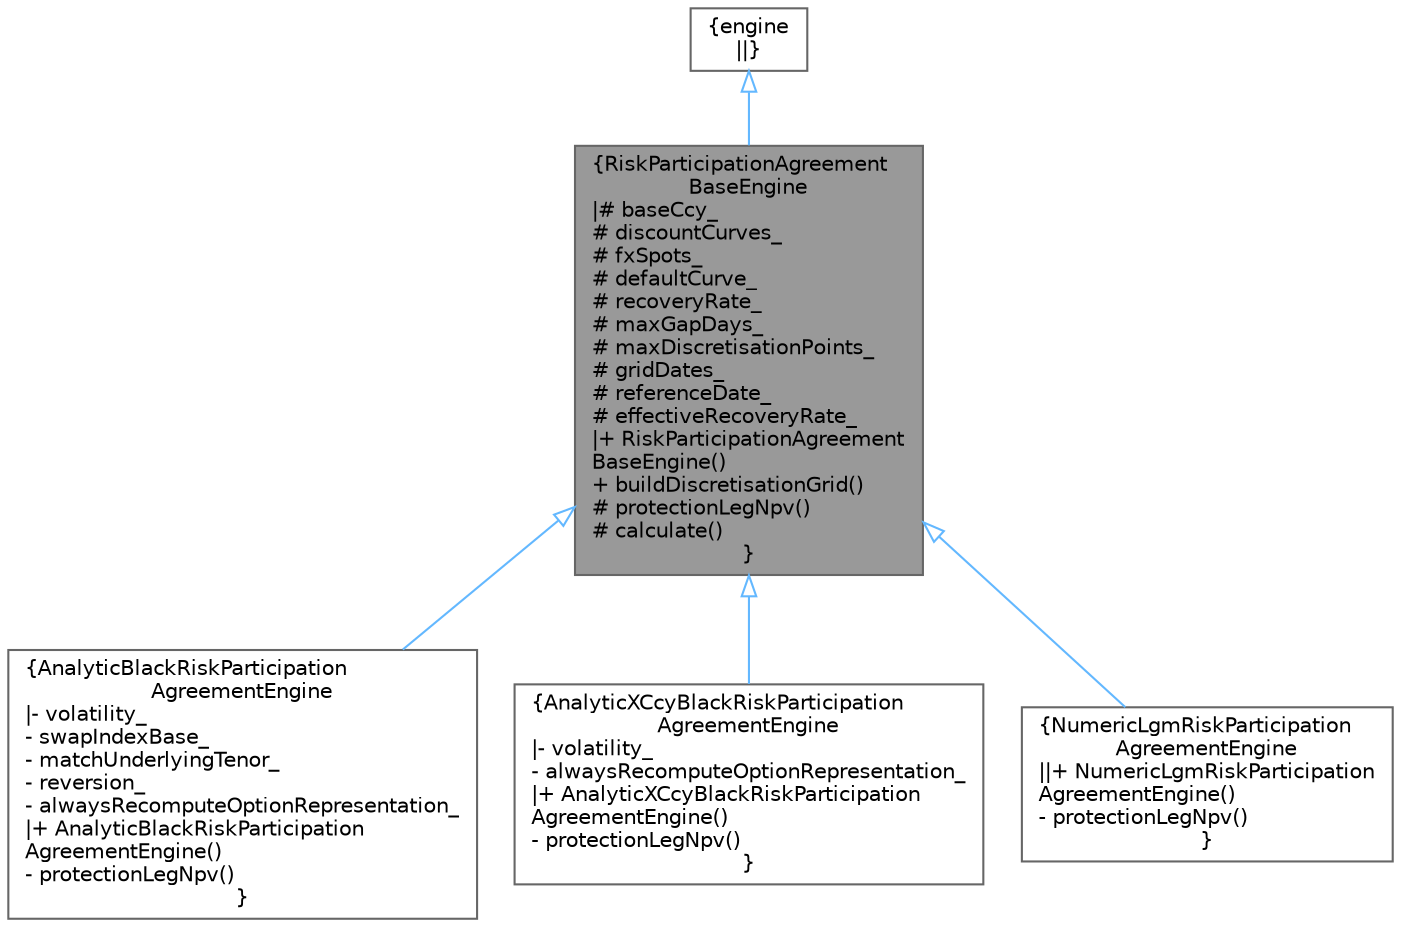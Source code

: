 digraph "RiskParticipationAgreementBaseEngine"
{
 // INTERACTIVE_SVG=YES
 // LATEX_PDF_SIZE
  bgcolor="transparent";
  edge [fontname=Helvetica,fontsize=10,labelfontname=Helvetica,labelfontsize=10];
  node [fontname=Helvetica,fontsize=10,shape=box,height=0.2,width=0.4];
  Node1 [label="{RiskParticipationAgreement\lBaseEngine\n|# baseCcy_\l# discountCurves_\l# fxSpots_\l# defaultCurve_\l# recoveryRate_\l# maxGapDays_\l# maxDiscretisationPoints_\l# gridDates_\l# referenceDate_\l# effectiveRecoveryRate_\l|+ RiskParticipationAgreement\lBaseEngine()\l+ buildDiscretisationGrid()\l# protectionLegNpv()\l# calculate()\l}",height=0.2,width=0.4,color="gray40", fillcolor="grey60", style="filled", fontcolor="black",tooltip=" "];
  Node2 -> Node1 [dir="back",color="steelblue1",style="solid",arrowtail="onormal"];
  Node2 [label="{engine\n||}",height=0.2,width=0.4,color="gray40", fillcolor="white", style="filled",URL="C:/dev/ORE/documentation/QuantExt/doc/quantext.tag$class_quant_ext_1_1_risk_participation_agreement_1_1engine.html",tooltip=" "];
  Node1 -> Node3 [dir="back",color="steelblue1",style="solid",arrowtail="onormal"];
  Node3 [label="{AnalyticBlackRiskParticipation\lAgreementEngine\n|- volatility_\l- swapIndexBase_\l- matchUnderlyingTenor_\l- reversion_\l- alwaysRecomputeOptionRepresentation_\l|+ AnalyticBlackRiskParticipation\lAgreementEngine()\l- protectionLegNpv()\l}",height=0.2,width=0.4,color="gray40", fillcolor="white", style="filled",URL="$classore_1_1data_1_1_analytic_black_risk_participation_agreement_engine.html",tooltip=" "];
  Node1 -> Node4 [dir="back",color="steelblue1",style="solid",arrowtail="onormal"];
  Node4 [label="{AnalyticXCcyBlackRiskParticipation\lAgreementEngine\n|- volatility_\l- alwaysRecomputeOptionRepresentation_\l|+ AnalyticXCcyBlackRiskParticipation\lAgreementEngine()\l- protectionLegNpv()\l}",height=0.2,width=0.4,color="gray40", fillcolor="white", style="filled",URL="$classore_1_1data_1_1_analytic_x_ccy_black_risk_participation_agreement_engine.html",tooltip=" "];
  Node1 -> Node5 [dir="back",color="steelblue1",style="solid",arrowtail="onormal"];
  Node5 [label="{NumericLgmRiskParticipation\lAgreementEngine\n||+ NumericLgmRiskParticipation\lAgreementEngine()\l- protectionLegNpv()\l}",height=0.2,width=0.4,color="gray40", fillcolor="white", style="filled",URL="$classore_1_1data_1_1_numeric_lgm_risk_participation_agreement_engine.html",tooltip=" "];
}
